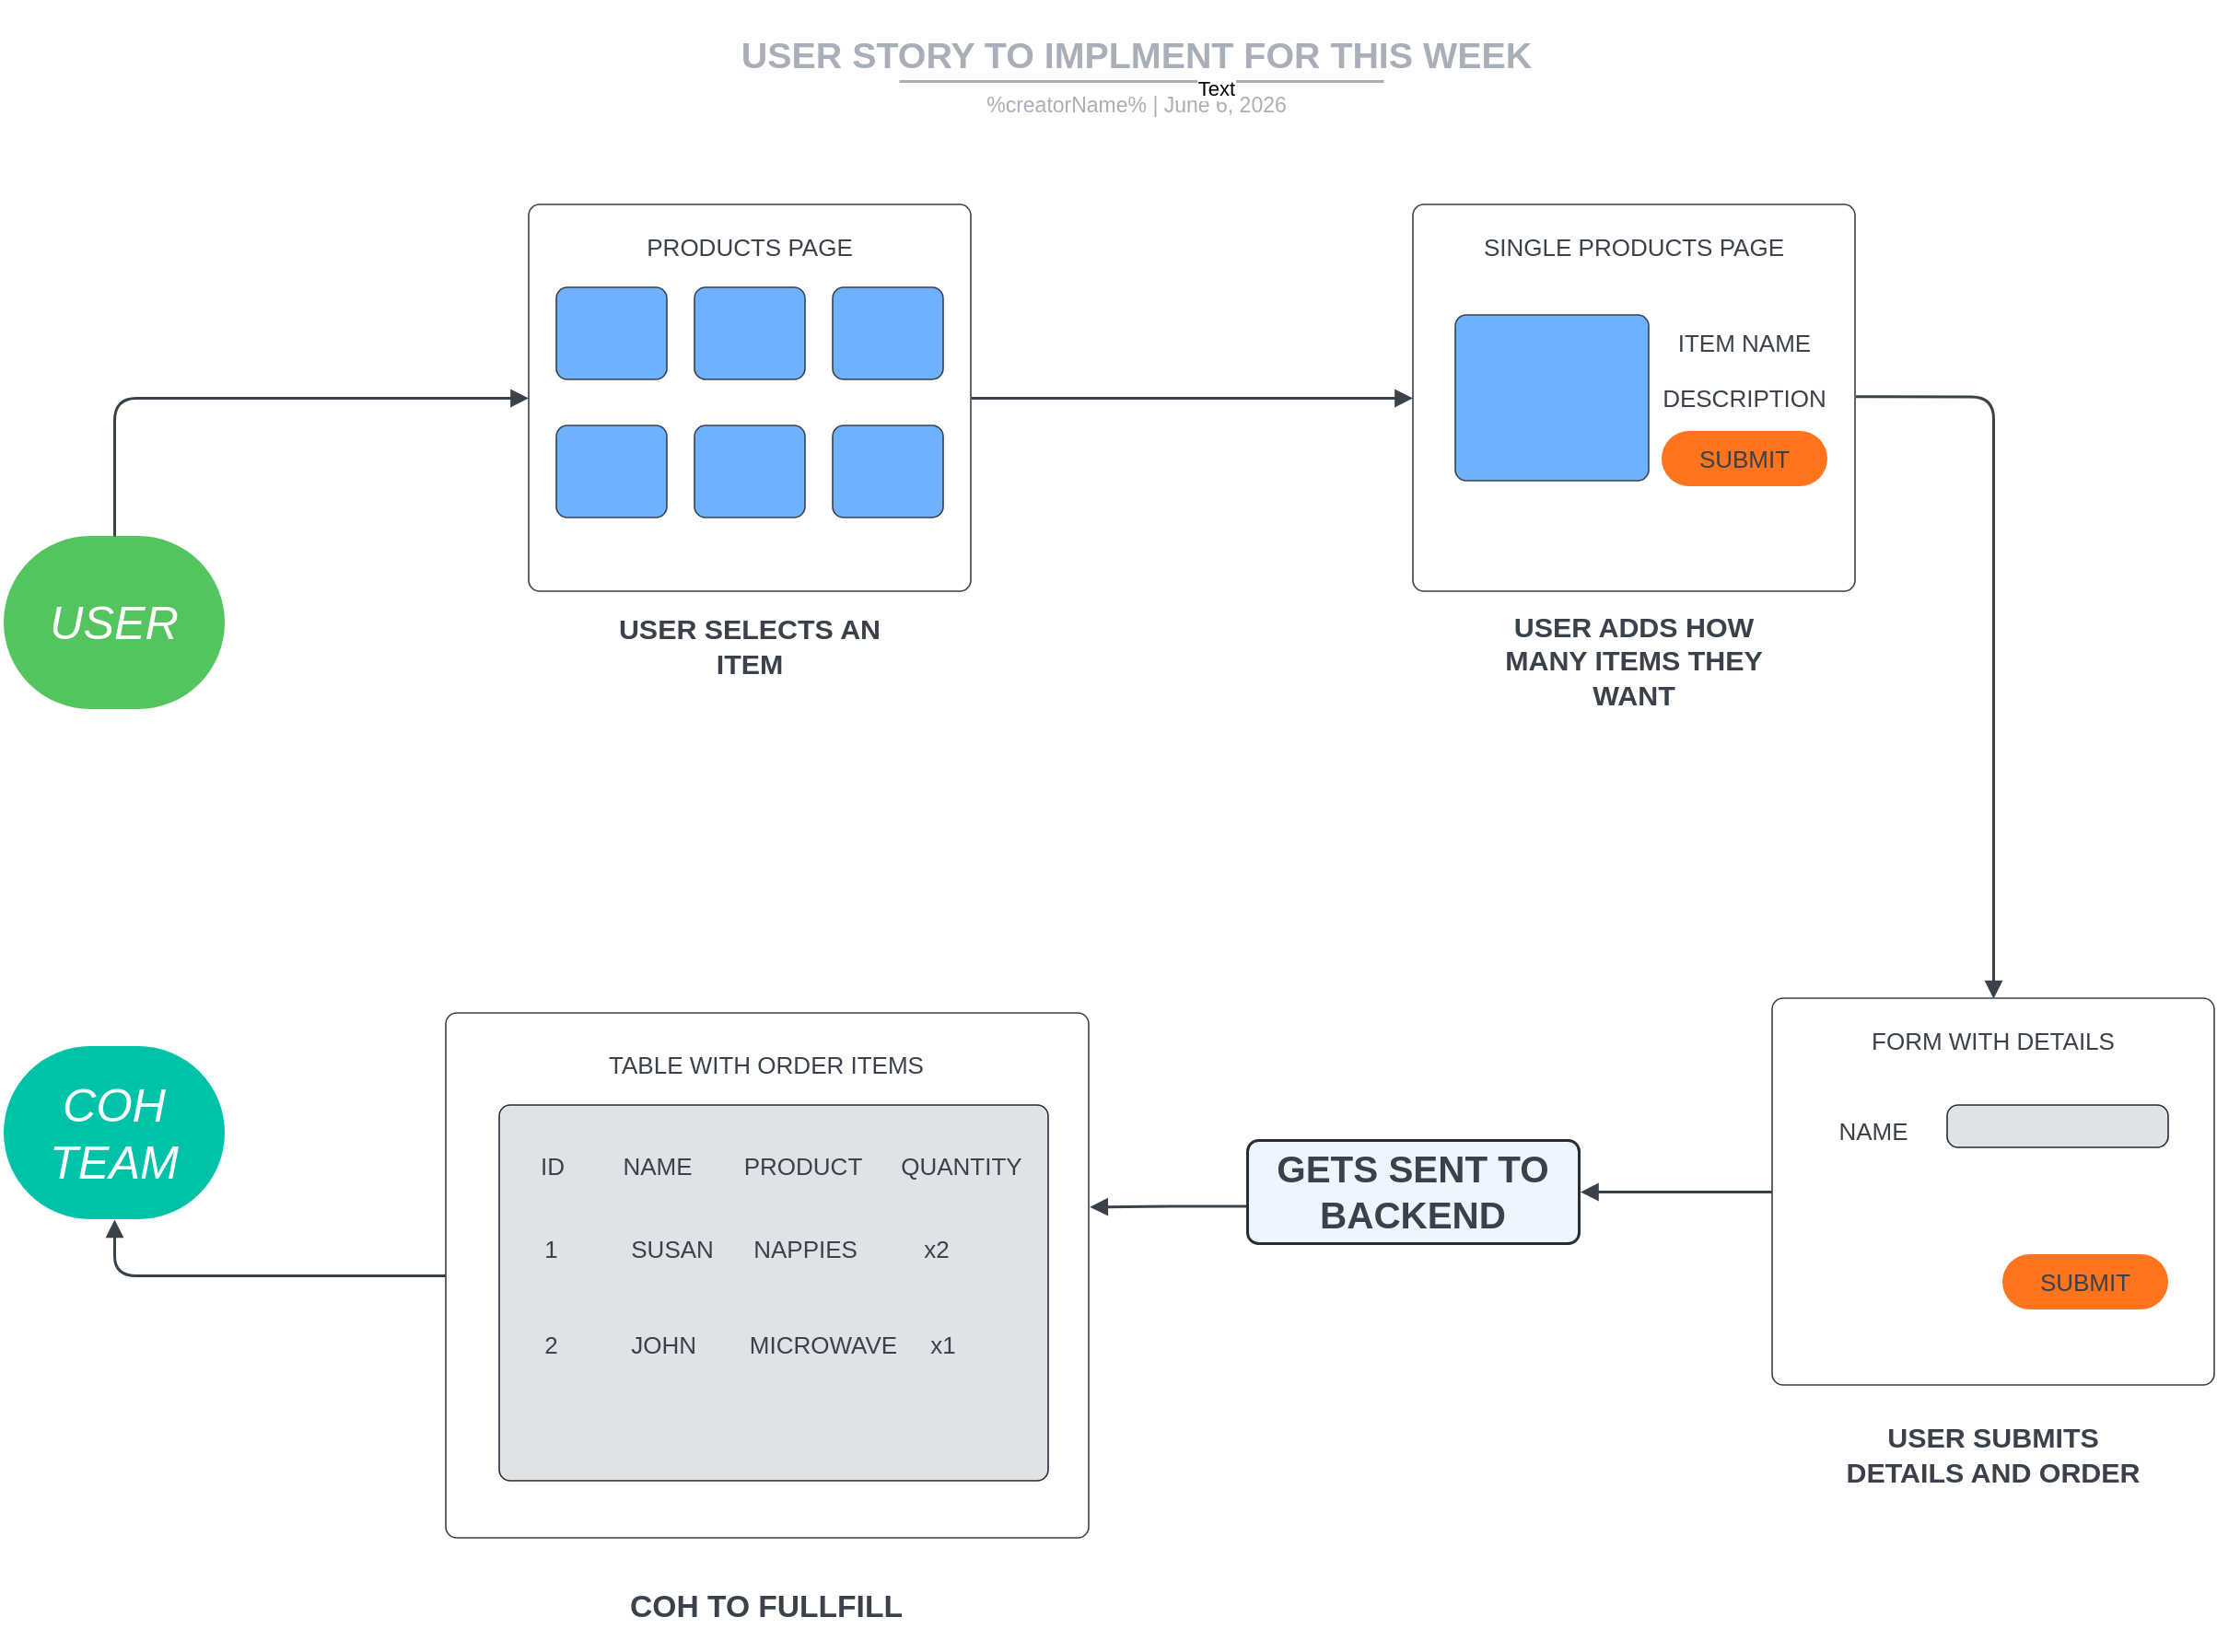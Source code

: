 <mxfile version="20.0.4" type="github"><diagram id="WeiSigM9ygNi71VtstMf" name="Page-1"><mxGraphModel dx="1350" dy="763" grid="1" gridSize="10" guides="1" tooltips="1" connect="1" arrows="1" fold="1" page="1" pageScale="1" pageWidth="827" pageHeight="1169" math="0" shadow="0"><root><mxCell id="0"/><mxCell id="1" parent="0"/><UserObject label="" lucidchartObjectId="LgCxd4OQxS6Q" id="xnOHQb65_3xkN2Drd97w-1"><mxCell style="html=1;overflow=block;blockSpacing=1;whiteSpace=wrap;container=1;pointerEvents=0;collapsible=0;recursiveResize=0;fontSize=13;align=center;spacing=0;strokeColor=#3a414a;strokeOpacity=100;fillOpacity=100;rounded=1;absoluteArcSize=1;arcSize=12;fillColor=#ffffff;strokeWidth=0.8;" vertex="1" parent="1"><mxGeometry x="330" y="150" width="240" height="210" as="geometry"/></mxCell></UserObject><UserObject label="" lucidchartObjectId="3gCxHz.5zRcv" id="xnOHQb65_3xkN2Drd97w-2"><mxCell style="html=1;overflow=block;blockSpacing=1;whiteSpace=wrap;container=1;pointerEvents=0;collapsible=0;recursiveResize=0;fontSize=13;align=center;spacing=0;strokeColor=#3a414a;strokeOpacity=100;fillOpacity=100;rounded=1;absoluteArcSize=1;arcSize=12;fillColor=#6db1ff;strokeWidth=0.8;" vertex="1" parent="1"><mxGeometry x="345" y="195" width="60" height="50" as="geometry"/></mxCell></UserObject><UserObject label="" lucidchartObjectId="ehCxDYrrkQGy" id="xnOHQb65_3xkN2Drd97w-3"><mxCell style="html=1;overflow=block;blockSpacing=1;whiteSpace=wrap;container=1;pointerEvents=0;collapsible=0;recursiveResize=0;fontSize=13;align=center;spacing=0;strokeColor=#3a414a;strokeOpacity=100;fillOpacity=100;rounded=1;absoluteArcSize=1;arcSize=12;fillColor=#6db1ff;strokeWidth=0.8;" vertex="1" parent="1"><mxGeometry x="420" y="195" width="60" height="50" as="geometry"/></mxCell></UserObject><UserObject label="" lucidchartObjectId="hhCx72NzDiVH" id="xnOHQb65_3xkN2Drd97w-4"><mxCell style="html=1;overflow=block;blockSpacing=1;whiteSpace=wrap;container=1;pointerEvents=0;collapsible=0;recursiveResize=0;fontSize=13;align=center;spacing=0;strokeColor=#3a414a;strokeOpacity=100;fillOpacity=100;rounded=1;absoluteArcSize=1;arcSize=12;fillColor=#6db1ff;strokeWidth=0.8;" vertex="1" parent="1"><mxGeometry x="495" y="195" width="60" height="50" as="geometry"/></mxCell></UserObject><UserObject label="" lucidchartObjectId="rhCx7uiWj1F2" id="xnOHQb65_3xkN2Drd97w-5"><mxCell style="html=1;overflow=block;blockSpacing=1;whiteSpace=wrap;container=1;pointerEvents=0;collapsible=0;recursiveResize=0;fontSize=13;align=center;spacing=0;strokeColor=#3a414a;strokeOpacity=100;fillOpacity=100;rounded=1;absoluteArcSize=1;arcSize=12;fillColor=#6db1ff;strokeWidth=0.8;" vertex="1" parent="1"><mxGeometry x="345" y="270" width="60" height="50" as="geometry"/></mxCell></UserObject><UserObject label="" lucidchartObjectId="3nCxQrqxII~2" id="xnOHQb65_3xkN2Drd97w-6"><mxCell style="html=1;overflow=block;blockSpacing=1;whiteSpace=wrap;container=1;pointerEvents=0;collapsible=0;recursiveResize=0;fontSize=13;align=center;spacing=0;strokeColor=#3a414a;strokeOpacity=100;fillOpacity=100;rounded=1;absoluteArcSize=1;arcSize=12;fillColor=#6db1ff;strokeWidth=0.8;" vertex="1" parent="1"><mxGeometry x="420" y="270" width="60" height="50" as="geometry"/></mxCell></UserObject><UserObject label="" lucidchartObjectId="7nCxHpLeq~Vk" id="xnOHQb65_3xkN2Drd97w-7"><mxCell style="html=1;overflow=block;blockSpacing=1;whiteSpace=wrap;container=1;pointerEvents=0;collapsible=0;recursiveResize=0;fontSize=13;align=center;spacing=0;strokeColor=#3a414a;strokeOpacity=100;fillOpacity=100;rounded=1;absoluteArcSize=1;arcSize=12;fillColor=#6db1ff;strokeWidth=0.8;" vertex="1" parent="1"><mxGeometry x="495" y="270" width="60" height="50" as="geometry"/></mxCell></UserObject><UserObject label="" lucidchartObjectId="HpCxS7LL0B0f" id="xnOHQb65_3xkN2Drd97w-8"><mxCell style="html=1;overflow=block;blockSpacing=1;whiteSpace=wrap;container=1;pointerEvents=0;collapsible=0;recursiveResize=0;fontSize=13;align=center;spacing=0;strokeColor=#3a414a;strokeOpacity=100;fillOpacity=100;rounded=1;absoluteArcSize=1;arcSize=12;fillColor=#ffffff;strokeWidth=0.8;" vertex="1" parent="1"><mxGeometry x="810" y="150" width="240" height="210" as="geometry"/></mxCell></UserObject><UserObject label="" lucidchartObjectId="HpCxj0ET2dhr" id="xnOHQb65_3xkN2Drd97w-9"><mxCell style="html=1;overflow=block;blockSpacing=1;whiteSpace=wrap;container=1;pointerEvents=0;collapsible=0;recursiveResize=0;fontSize=13;align=center;spacing=0;strokeColor=#3a414a;strokeOpacity=100;fillOpacity=100;rounded=1;absoluteArcSize=1;arcSize=12;fillColor=#6db1ff;strokeWidth=0.8;" vertex="1" parent="1"><mxGeometry x="833" y="210" width="105" height="90" as="geometry"/></mxCell></UserObject><UserObject label="" lucidchartObjectId="UtCxQGISr7ur" id="xnOHQb65_3xkN2Drd97w-10"><mxCell style="html=1;overflow=block;blockSpacing=1;whiteSpace=wrap;container=1;pointerEvents=0;collapsible=0;recursiveResize=0;fontSize=13;align=center;spacing=0;strokeColor=#3a414a;strokeOpacity=100;fillOpacity=100;rounded=1;absoluteArcSize=1;arcSize=12;fillColor=#ffffff;strokeWidth=0.8;" vertex="1" parent="1"><mxGeometry x="1005" y="581" width="240" height="210" as="geometry"/></mxCell></UserObject><UserObject label="" lucidchartObjectId="_uCxRtlqM~MQ" id="xnOHQb65_3xkN2Drd97w-11"><mxCell style="html=1;overflow=block;blockSpacing=1;whiteSpace=wrap;container=1;pointerEvents=0;collapsible=0;recursiveResize=0;fontSize=13;align=center;spacing=0;strokeColor=#282c33;strokeOpacity=100;fillOpacity=100;rounded=1;absoluteArcSize=1;arcSize=12;fillColor=#dfe3e8;strokeWidth=0.8;" vertex="1" parent="1"><mxGeometry x="1100" y="639" width="120" height="23" as="geometry"/></mxCell></UserObject><UserObject label="" lucidchartObjectId="FyCxJinS5btb" id="xnOHQb65_3xkN2Drd97w-12"><mxCell style="html=1;overflow=block;blockSpacing=1;whiteSpace=wrap;container=1;pointerEvents=0;collapsible=0;recursiveResize=0;fontSize=13;align=center;spacing=0;strokeColor=#3a414a;strokeOpacity=100;fillOpacity=100;rounded=1;absoluteArcSize=1;arcSize=12;fillColor=#ffffff;strokeWidth=0.8;" vertex="1" parent="1"><mxGeometry x="285" y="589" width="349" height="285" as="geometry"/></mxCell></UserObject><UserObject label="" lucidchartObjectId="0ACxHbq7kwwJ" id="xnOHQb65_3xkN2Drd97w-13"><mxCell style="html=1;overflow=block;blockSpacing=1;whiteSpace=wrap;container=1;pointerEvents=0;collapsible=0;recursiveResize=0;fontSize=13;align=center;spacing=0;strokeColor=#282c33;strokeOpacity=100;fillOpacity=100;rounded=1;absoluteArcSize=1;arcSize=12;fillColor=#dfe3e8;strokeWidth=0.8;" vertex="1" parent="1"><mxGeometry x="314" y="639" width="298" height="204" as="geometry"/></mxCell></UserObject><UserObject label="USER" lucidchartObjectId="-.MDxyrSrIoQ" id="xnOHQb65_3xkN2Drd97w-14"><mxCell style="html=1;overflow=block;blockSpacing=1;whiteSpace=wrap;rounded=1;arcSize=50;fontSize=25.2;fontColor=#ffffff;fontStyle=2;spacing=3.8;strokeOpacity=0;fillOpacity=100;fillColor=#54c45e;strokeWidth=3;" vertex="1" parent="1"><mxGeometry x="45" y="330" width="120" height="94" as="geometry"/></mxCell></UserObject><UserObject label="" lucidchartObjectId="TeCxJy-WPkrN" id="xnOHQb65_3xkN2Drd97w-15"><mxCell style="html=1;jettySize=18;whiteSpace=wrap;fontSize=13;strokeColor=#3a414a;strokeOpacity=100;strokeWidth=1.5;rounded=1;arcSize=24;edgeStyle=orthogonalEdgeStyle;startArrow=none;endArrow=block;endFill=1;exitX=0.5;exitY=0;exitPerimeter=0;entryX=-0.001;entryY=0.5;entryPerimeter=0;" edge="1" parent="1" source="xnOHQb65_3xkN2Drd97w-14" target="xnOHQb65_3xkN2Drd97w-1"><mxGeometry width="100" height="100" relative="1" as="geometry"><Array as="points"/></mxGeometry></mxCell></UserObject><UserObject label="COH TEAM" lucidchartObjectId="ufCxsxZ6bUXu" id="xnOHQb65_3xkN2Drd97w-16"><mxCell style="html=1;overflow=block;blockSpacing=1;whiteSpace=wrap;rounded=1;arcSize=50;fontSize=25.2;fontColor=#ffffff;fontStyle=2;spacing=3.8;strokeOpacity=0;fillOpacity=100;fillColor=#00c2a8;strokeWidth=3;" vertex="1" parent="1"><mxGeometry x="45" y="607" width="120" height="94" as="geometry"/></mxCell></UserObject><UserObject label="PRODUCTS PAGE" lucidchartObjectId="CoCx2b7Jxtej" id="xnOHQb65_3xkN2Drd97w-17"><mxCell style="html=1;overflow=block;blockSpacing=1;whiteSpace=wrap;fontSize=13;fontColor=#3a414a;align=center;spacing=3.8;strokeOpacity=0;fillOpacity=0;rounded=1;absoluteArcSize=1;arcSize=12;fillColor=#ffffff;strokeWidth=0.8;" vertex="1" parent="1"><mxGeometry x="360" y="150" width="180" height="45" as="geometry"/></mxCell></UserObject><UserObject label="USER SELECTS AN ITEM" lucidchartObjectId="WoCxEC.uF5-h" id="xnOHQb65_3xkN2Drd97w-18"><mxCell style="html=1;overflow=block;blockSpacing=1;whiteSpace=wrap;fontSize=15.2;fontColor=#3a414a;fontStyle=1;align=center;spacing=3.8;strokeOpacity=0;fillOpacity=0;rounded=1;absoluteArcSize=1;arcSize=12;fillColor=#ffffff;strokeWidth=0.8;" vertex="1" parent="1"><mxGeometry x="360" y="367" width="180" height="45" as="geometry"/></mxCell></UserObject><UserObject label="" lucidchartObjectId="BpCxBbqChPc1" id="xnOHQb65_3xkN2Drd97w-19"><mxCell style="html=1;jettySize=18;whiteSpace=wrap;fontSize=13;strokeColor=#3a414a;strokeOpacity=100;strokeWidth=1.5;rounded=1;arcSize=24;edgeStyle=orthogonalEdgeStyle;startArrow=none;endArrow=block;endFill=1;exitX=1.001;exitY=0.5;exitPerimeter=0;entryX=-0.001;entryY=0.5;entryPerimeter=0;" edge="1" parent="1" source="xnOHQb65_3xkN2Drd97w-1" target="xnOHQb65_3xkN2Drd97w-8"><mxGeometry width="100" height="100" relative="1" as="geometry"><Array as="points"/></mxGeometry></mxCell></UserObject><UserObject label="SINGLE PRODUCTS PAGE" lucidchartObjectId="HpCxuAGZS-k0" id="xnOHQb65_3xkN2Drd97w-20"><mxCell style="html=1;overflow=block;blockSpacing=1;whiteSpace=wrap;fontSize=13;fontColor=#3a414a;align=center;spacing=3.8;strokeOpacity=0;fillOpacity=0;rounded=1;absoluteArcSize=1;arcSize=12;fillColor=#ffffff;strokeWidth=0.8;" vertex="1" parent="1"><mxGeometry x="840" y="150" width="180" height="45" as="geometry"/></mxCell></UserObject><UserObject label="USER ADDS HOW MANY ITEMS THEY WANT" lucidchartObjectId="HpCxIhuSPL3S" id="xnOHQb65_3xkN2Drd97w-21"><mxCell style="html=1;overflow=block;blockSpacing=1;whiteSpace=wrap;fontSize=15.2;fontColor=#3a414a;fontStyle=1;align=center;spacing=3.8;strokeOpacity=0;fillOpacity=0;rounded=1;absoluteArcSize=1;arcSize=12;fillColor=#ffffff;strokeWidth=0.8;" vertex="1" parent="1"><mxGeometry x="840" y="367" width="180" height="62" as="geometry"/></mxCell></UserObject><UserObject label="ITEM NAME" lucidchartObjectId="WqCx.oVY_SKB" id="xnOHQb65_3xkN2Drd97w-22"><mxCell style="html=1;overflow=block;blockSpacing=1;whiteSpace=wrap;fontSize=13;fontColor=#3a414a;align=center;spacing=3.8;strokeOpacity=0;fillOpacity=0;rounded=1;absoluteArcSize=1;arcSize=12;fillColor=#ffffff;strokeWidth=0.8;" vertex="1" parent="1"><mxGeometry x="900" y="202" width="180" height="45" as="geometry"/></mxCell></UserObject><UserObject label="DESCRIPTION&#10;" lucidchartObjectId="~qCxe7cGLuyi" id="xnOHQb65_3xkN2Drd97w-23"><mxCell style="html=1;overflow=block;blockSpacing=1;whiteSpace=wrap;fontSize=13;fontColor=#3a414a;align=center;spacing=3.8;strokeOpacity=0;fillOpacity=0;rounded=1;absoluteArcSize=1;arcSize=12;fillColor=#ffffff;strokeWidth=0.8;" vertex="1" parent="1"><mxGeometry x="900" y="240" width="180" height="45" as="geometry"/></mxCell></UserObject><UserObject label="SUBMIT" lucidchartObjectId="msCxfWvlA-uC" id="xnOHQb65_3xkN2Drd97w-24"><mxCell style="html=1;overflow=block;blockSpacing=1;whiteSpace=wrap;rounded=1;arcSize=50;fontSize=13;fontColor=#3a414a;align=center;spacing=3.8;strokeOpacity=0;fillOpacity=100;fillColor=#ff741d;strokeWidth=3;" vertex="1" parent="1"><mxGeometry x="945" y="273" width="90" height="30" as="geometry"/></mxCell></UserObject><UserObject label="FORM WITH DETAILS" lucidchartObjectId="UtCx1uiFFkxJ" id="xnOHQb65_3xkN2Drd97w-25"><mxCell style="html=1;overflow=block;blockSpacing=1;whiteSpace=wrap;fontSize=13;fontColor=#3a414a;align=center;spacing=3.8;strokeOpacity=0;fillOpacity=0;rounded=1;absoluteArcSize=1;arcSize=12;fillColor=#ffffff;strokeWidth=0.8;" vertex="1" parent="1"><mxGeometry x="1035" y="581" width="180" height="45" as="geometry"/></mxCell></UserObject><UserObject label="USER SUBMITS DETAILS AND ORDER" lucidchartObjectId="UtCx3puXFcE~" id="xnOHQb65_3xkN2Drd97w-26"><mxCell style="html=1;overflow=block;blockSpacing=1;whiteSpace=wrap;fontSize=15.2;fontColor=#3a414a;fontStyle=1;align=center;spacing=3.8;strokeOpacity=0;fillOpacity=0;rounded=1;absoluteArcSize=1;arcSize=12;fillColor=#ffffff;strokeWidth=0.8;" vertex="1" parent="1"><mxGeometry x="1035" y="798" width="180" height="62" as="geometry"/></mxCell></UserObject><UserObject label="NAME" lucidchartObjectId="UtCx2LmSmMGc" id="xnOHQb65_3xkN2Drd97w-27"><mxCell style="html=1;overflow=block;blockSpacing=1;whiteSpace=wrap;fontSize=13;fontColor=#3a414a;align=center;spacing=3.8;strokeOpacity=0;fillOpacity=0;rounded=1;absoluteArcSize=1;arcSize=12;fillColor=#ffffff;strokeWidth=0.8;" vertex="1" parent="1"><mxGeometry x="1020" y="630" width="80" height="45" as="geometry"/></mxCell></UserObject><UserObject label="SUBMIT" lucidchartObjectId="UtCxpDVoI5vv" id="xnOHQb65_3xkN2Drd97w-28"><mxCell style="html=1;overflow=block;blockSpacing=1;whiteSpace=wrap;rounded=1;arcSize=50;fontSize=13;fontColor=#3a414a;align=center;spacing=3.8;strokeOpacity=0;fillOpacity=100;fillColor=#ff741d;strokeWidth=3;" vertex="1" parent="1"><mxGeometry x="1130" y="720" width="90" height="30" as="geometry"/></mxCell></UserObject><UserObject label="" lucidchartObjectId="KwCxtG8z_Btf" id="xnOHQb65_3xkN2Drd97w-29"><mxCell style="html=1;jettySize=18;whiteSpace=wrap;fontSize=13;strokeColor=#3a414a;strokeOpacity=100;strokeWidth=1.5;rounded=1;arcSize=24;edgeStyle=orthogonalEdgeStyle;startArrow=none;endArrow=block;endFill=1;exitX=-0.001;exitY=0.5;exitPerimeter=0;entryX=1.004;entryY=0.5;entryPerimeter=0;" edge="1" parent="1" source="xnOHQb65_3xkN2Drd97w-10" target="xnOHQb65_3xkN2Drd97w-30"><mxGeometry width="100" height="100" relative="1" as="geometry"><Array as="points"/></mxGeometry></mxCell></UserObject><UserObject label="GETS SENT TO BACKEND" lucidchartObjectId="PwCx9cB_fwgp" id="xnOHQb65_3xkN2Drd97w-30"><mxCell style="html=1;overflow=block;blockSpacing=1;whiteSpace=wrap;fontSize=20.2;fontColor=#3a414a;fontStyle=1;align=center;spacing=3.8;strokeColor=#282c33;strokeOpacity=100;fillOpacity=100;rounded=1;absoluteArcSize=1;arcSize=12;fillColor=#edf5ff;strokeWidth=1.5;" vertex="1" parent="1"><mxGeometry x="720" y="658" width="180" height="56" as="geometry"/></mxCell></UserObject><UserObject label="" lucidchartObjectId="wxCxCgczrVUQ" id="xnOHQb65_3xkN2Drd97w-31"><mxCell style="html=1;jettySize=18;whiteSpace=wrap;fontSize=13;strokeColor=#3a414a;strokeOpacity=100;strokeWidth=1.5;rounded=1;arcSize=24;edgeStyle=orthogonalEdgeStyle;startArrow=none;endArrow=block;endFill=1;exitX=1.001;exitY=0.496;exitPerimeter=0;entryX=0.5;entryY=0.001;entryPerimeter=0;" edge="1" parent="1" source="xnOHQb65_3xkN2Drd97w-8" target="xnOHQb65_3xkN2Drd97w-25"><mxGeometry width="100" height="100" relative="1" as="geometry"><Array as="points"><mxPoint x="1125" y="254"/></Array></mxGeometry></mxCell></UserObject><UserObject label="" lucidchartObjectId="QyCx2Ux-xSLV" id="xnOHQb65_3xkN2Drd97w-32"><mxCell style="html=1;jettySize=18;whiteSpace=wrap;fontSize=13;strokeColor=#3a414a;strokeOpacity=100;strokeWidth=1.5;rounded=1;arcSize=24;edgeStyle=orthogonalEdgeStyle;startArrow=none;endArrow=block;endFill=1;exitX=-0.004;exitY=0.638;exitPerimeter=0;entryX=1.001;entryY=0.369;entryPerimeter=0;" edge="1" parent="1" source="xnOHQb65_3xkN2Drd97w-30" target="xnOHQb65_3xkN2Drd97w-12"><mxGeometry width="100" height="100" relative="1" as="geometry"><Array as="points"/></mxGeometry></mxCell></UserObject><UserObject label="TABLE WITH ORDER ITEMS" lucidchartObjectId="TzCxSa7nKsDd" id="xnOHQb65_3xkN2Drd97w-33"><mxCell style="html=1;overflow=block;blockSpacing=1;whiteSpace=wrap;fontSize=13;fontColor=#3a414a;align=center;spacing=3.8;strokeOpacity=0;fillOpacity=0;rounded=1;absoluteArcSize=1;arcSize=12;fillColor=#ffffff;strokeWidth=0.8;" vertex="1" parent="1"><mxGeometry x="353" y="594" width="212" height="45" as="geometry"/></mxCell></UserObject><UserObject label="&lt;div style=&quot;display: flex; justify-content: center; text-align: center; align-items: baseline; font-size: 0; line-height: 1.25;margin-top: -2px;&quot;&gt;&lt;span&gt;&lt;span style=&quot;font-size:13px;color:#3a414a;&quot;&gt;ID&lt;/span&gt;&lt;span style=&quot;font-size:16px;color:#000000;&quot;&gt; &lt;/span&gt;&lt;/span&gt;&lt;/div&gt;" lucidchartObjectId="YBCxT6r~mman" id="xnOHQb65_3xkN2Drd97w-34"><mxCell style="html=1;overflow=block;blockSpacing=1;whiteSpace=wrap;fontSize=13;spacing=3.8;strokeOpacity=0;fillOpacity=0;rounded=1;absoluteArcSize=1;arcSize=12;fillColor=#ffffff;strokeWidth=0.8;" vertex="1" parent="1"><mxGeometry x="313" y="649" width="60" height="45" as="geometry"/></mxCell></UserObject><UserObject label="NAME" lucidchartObjectId="cCCxuVbq3Tg~" id="xnOHQb65_3xkN2Drd97w-35"><mxCell style="html=1;overflow=block;blockSpacing=1;whiteSpace=wrap;fontSize=13;fontColor=#3a414a;align=center;spacing=3.8;strokeOpacity=0;fillOpacity=0;rounded=1;absoluteArcSize=1;arcSize=12;fillColor=#ffffff;strokeWidth=0.8;" vertex="1" parent="1"><mxGeometry x="360" y="649" width="80" height="45" as="geometry"/></mxCell></UserObject><UserObject label="PRODUCT" lucidchartObjectId="iCCx~i~XhL1Y" id="xnOHQb65_3xkN2Drd97w-36"><mxCell style="html=1;overflow=block;blockSpacing=1;whiteSpace=wrap;fontSize=13;fontColor=#3a414a;align=center;spacing=3.8;strokeOpacity=0;fillOpacity=0;rounded=1;absoluteArcSize=1;arcSize=12;fillColor=#ffffff;strokeWidth=0.8;" vertex="1" parent="1"><mxGeometry x="439" y="649" width="80" height="45" as="geometry"/></mxCell></UserObject><UserObject label="&amp;nbsp; &amp;nbsp; &amp;nbsp; 1&amp;nbsp; &amp;nbsp; &amp;nbsp; &amp;nbsp; &amp;nbsp; &amp;nbsp;SUSAN&amp;nbsp; &amp;nbsp; &amp;nbsp; NAPPIES&amp;nbsp; &amp;nbsp; &amp;nbsp; &amp;nbsp; &amp;nbsp; x2       " lucidchartObjectId="bDCxvovdVAgh" id="xnOHQb65_3xkN2Drd97w-37"><mxCell style="html=1;overflow=block;blockSpacing=1;whiteSpace=wrap;fontSize=13;fontColor=#3a414a;align=left;spacing=3.8;verticalAlign=middle;strokeOpacity=0;fillOpacity=0;rounded=1;absoluteArcSize=1;arcSize=12;fillColor=#ffffff;strokeWidth=0.8;" vertex="1" parent="1"><mxGeometry x="314" y="694" width="290" height="45" as="geometry"/></mxCell></UserObject><UserObject label="&amp;nbsp; &amp;nbsp; &amp;nbsp; 2&amp;nbsp; &amp;nbsp; &amp;nbsp; &amp;nbsp; &amp;nbsp; &amp;nbsp;JOHN&amp;nbsp; &amp;nbsp; &amp;nbsp; &amp;nbsp; MICROWAVE&amp;nbsp; &amp;nbsp; &amp;nbsp;x1    " lucidchartObjectId="HECxDzqLB3jl" id="xnOHQb65_3xkN2Drd97w-38"><mxCell style="html=1;overflow=block;blockSpacing=1;whiteSpace=wrap;fontSize=13;fontColor=#3a414a;align=left;spacing=3.8;verticalAlign=middle;strokeOpacity=0;fillOpacity=0;rounded=1;absoluteArcSize=1;arcSize=12;fillColor=#ffffff;strokeWidth=0.8;" vertex="1" parent="1"><mxGeometry x="314" y="746" width="290" height="45" as="geometry"/></mxCell></UserObject><UserObject label="" lucidchartObjectId="aFCxFA5ae8RL" id="xnOHQb65_3xkN2Drd97w-39"><mxCell style="html=1;jettySize=18;whiteSpace=wrap;fontSize=13;strokeColor=#3a414a;strokeOpacity=100;strokeWidth=1.5;rounded=1;arcSize=24;edgeStyle=orthogonalEdgeStyle;startArrow=none;endArrow=block;endFill=1;exitX=-0.001;exitY=0.5;exitPerimeter=0;entryX=0.5;entryY=1;entryPerimeter=0;" edge="1" parent="1" source="xnOHQb65_3xkN2Drd97w-12" target="xnOHQb65_3xkN2Drd97w-16"><mxGeometry width="100" height="100" relative="1" as="geometry"><Array as="points"/></mxGeometry></mxCell></UserObject><UserObject label="COH TO FULLFILL" lucidchartObjectId="GFCxhKAP3AZN" id="xnOHQb65_3xkN2Drd97w-40"><mxCell style="html=1;overflow=block;blockSpacing=1;whiteSpace=wrap;fontSize=16.8;fontColor=#3a414a;fontStyle=1;align=center;spacing=3.8;strokeOpacity=0;fillOpacity=0;rounded=1;absoluteArcSize=1;arcSize=12;fillColor=#ffffff;strokeWidth=0.8;" vertex="1" parent="1"><mxGeometry x="369" y="889" width="180" height="45" as="geometry"/></mxCell></UserObject><UserObject label="QUANTITY" lucidchartObjectId="9IFxyVeFm~Fo" id="xnOHQb65_3xkN2Drd97w-41"><mxCell style="html=1;overflow=block;blockSpacing=1;whiteSpace=wrap;fontSize=13;fontColor=#3a414a;align=center;spacing=3.8;strokeOpacity=0;fillOpacity=0;rounded=1;absoluteArcSize=1;arcSize=12;fillColor=#ffffff;strokeWidth=0.8;" vertex="1" parent="1"><mxGeometry x="525" y="649" width="80" height="45" as="geometry"/></mxCell></UserObject><mxCell id="xnOHQb65_3xkN2Drd97w-42" value="" style="group;dropTarget=0;pointerEvents=0;" vertex="1" parent="1"><mxGeometry x="340" y="40" width="640" height="58" as="geometry"/></mxCell><UserObject label="&lt;div style=&quot;display: flex; justify-content: center; text-align: center; align-items: baseline; font-size: 0; line-height: 1.25;margin-left: 7px;margin-right: 7px;margin-top: 2px;margin-top: -2px;&quot;&gt;&lt;span&gt;&lt;span style=&quot;font-size:19.7px;color:#a9afb8;font-weight: bold;&quot;&gt;USER STORY TO IMPLMENT FOR THIS WEEK&#10;&lt;/span&gt;&lt;/span&gt;&lt;/div&gt;&lt;div style=&quot;display: flex; justify-content: center; text-align: center; align-items: baseline; font-size: 0; line-height: 1.25;margin-left: 7px;margin-right: 7px;margin-top: 2px;margin-top: -2px;&quot;&gt;&lt;span&gt;&lt;/span&gt;&lt;/div&gt;" lucidchartObjectId="SuaB0mNpY13K" id="xnOHQb65_3xkN2Drd97w-43"><mxCell style="html=1;overflow=block;blockSpacing=1;whiteSpace=wrap;fontSize=13;spacing=3;strokeOpacity=0;fillOpacity=0;rounded=1;absoluteArcSize=1;arcSize=12;fillColor=#ffffff;strokeWidth=1.5;" vertex="1" parent="xnOHQb65_3xkN2Drd97w-42"><mxGeometry width="640" height="57" as="geometry"/></mxCell></UserObject><UserObject label="%creatorName%  |  %date{mmmm d, yyyy}%" placeholders="1" lucidchartObjectId="SuaBzqFhpa1o" id="xnOHQb65_3xkN2Drd97w-44"><mxCell style="html=1;overflow=block;blockSpacing=1;whiteSpace=wrap;fontSize=11.5;fontColor=#a9afb8;align=center;spacingLeft=7;spacingRight=7;spacingTop=2;spacing=3;strokeOpacity=0;fillOpacity=0;rounded=1;absoluteArcSize=1;arcSize=12;fillColor=#ffffff;strokeWidth=1.5;" vertex="1" parent="xnOHQb65_3xkN2Drd97w-42"><mxGeometry y="44" width="640" height="14" as="geometry"/></mxCell></UserObject><UserObject label="" lucidchartObjectId="SuaBUnwJteK4" id="xnOHQb65_3xkN2Drd97w-45"><mxCell style="html=1;jettySize=18;whiteSpace=wrap;fontSize=13;fontFamily=Helvetica;strokeColor=#a9afb8;strokeOpacity=100;strokeWidth=1.5;rounded=0;startArrow=none;endArrow=none;" edge="1" parent="xnOHQb65_3xkN2Drd97w-42"><mxGeometry width="100" height="100" relative="1" as="geometry"><Array as="points"/><mxPoint x="191" y="43" as="sourcePoint"/><mxPoint x="454" y="43" as="targetPoint"/></mxGeometry></mxCell></UserObject><mxCell id="xnOHQb65_3xkN2Drd97w-46" value="Text" style="edgeLabel;html=1;align=center;verticalAlign=middle;resizable=0;points=[];" vertex="1" connectable="0" parent="xnOHQb65_3xkN2Drd97w-45"><mxGeometry x="0.308" y="-4" relative="1" as="geometry"><mxPoint as="offset"/></mxGeometry></mxCell></root></mxGraphModel></diagram></mxfile>